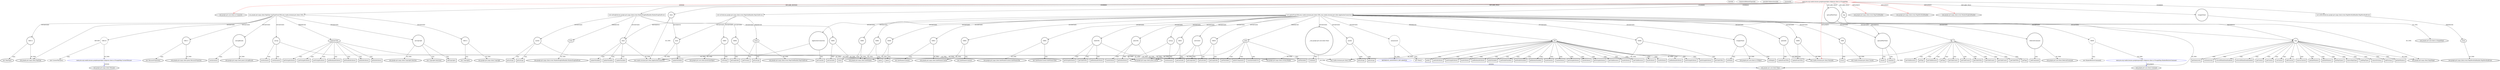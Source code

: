 digraph {
baseInfo[graphId=4438,category="extension_graph",isAnonymous=false,possibleRelation=true]
frameworkRelatedTypesInfo[0="com.google.gwt.user.client.ui.Composite",1="com.vaadin.terminal.gwt.client.Paintable",2="com.google.gwt.maps.client.event.MapClickHandler",3="com.google.gwt.maps.client.event.MapMoveEndHandler",4="com.google.gwt.maps.client.event.MarkerDragEndHandler"]
possibleCollaborationsInfo[0="4438~OVERRIDING_METHOD_DECLARATION-INSTANTIATION-~com.google.gwt.user.client.ui.Composite com.vaadin.terminal.gwt.client.Paintable com.google.gwt.maps.client.event.MapClickHandler com.google.gwt.maps.client.event.MapMoveEndHandler com.google.gwt.maps.client.event.MarkerDragEndHandler ~com.google.gwt.user.client.Timer ~false~true",1="4438~OVERRIDING_METHOD_DECLARATION-INSTANTIATION-~com.google.gwt.user.client.ui.Composite com.vaadin.terminal.gwt.client.Paintable com.google.gwt.maps.client.event.MapClickHandler com.google.gwt.maps.client.event.MapMoveEndHandler com.google.gwt.maps.client.event.MarkerDragEndHandler ~com.google.gwt.user.client.Command ~false~false",2="4438~CLIENT_METHOD_DECLARATION-INSTANTIATION-~com.google.gwt.user.client.ui.Composite com.vaadin.terminal.gwt.client.Paintable com.google.gwt.maps.client.event.MapClickHandler com.google.gwt.maps.client.event.MapMoveEndHandler com.google.gwt.maps.client.event.MarkerDragEndHandler ~com.google.gwt.maps.client.TileLayer ~false~false"]
locationInfo[projectName="rwl-GoogleMapWidget",filePath="/rwl-GoogleMapWidget/GoogleMapWidget-master/src/main/java/org/vaadin/hezamu/googlemapwidget/widgetset/client/ui/VGoogleMap.java",contextSignature="VGoogleMap",graphId="4438"]
0[label="main.java.org.vaadin.hezamu.googlemapwidget.widgetset.client.ui.VGoogleMap",vertexType="ROOT_CLIENT_CLASS_DECLARATION",isFrameworkType=false,color=red]
1[label="com.google.gwt.user.client.ui.Composite",vertexType="FRAMEWORK_CLASS_TYPE",isFrameworkType=true,peripheries=2]
2[label="com.vaadin.terminal.gwt.client.Paintable",vertexType="FRAMEWORK_INTERFACE_TYPE",isFrameworkType=true,peripheries=2]
3[label="com.google.gwt.maps.client.event.MapClickHandler",vertexType="FRAMEWORK_INTERFACE_TYPE",isFrameworkType=true,peripheries=2]
4[label="com.google.gwt.maps.client.event.MapMoveEndHandler",vertexType="FRAMEWORK_INTERFACE_TYPE",isFrameworkType=true,peripheries=2]
5[label="com.google.gwt.maps.client.event.MarkerDragEndHandler",vertexType="FRAMEWORK_INTERFACE_TYPE",isFrameworkType=true,peripheries=2]
6[label="apiLoadWaitTimer",vertexType="FIELD_DECLARATION",isFrameworkType=true,peripheries=2,shape=circle]
7[label="com.google.gwt.user.client.Timer",vertexType="FRAMEWORK_CLASS_TYPE",isFrameworkType=true,peripheries=2]
8[label="client",vertexType="FIELD_DECLARATION",isFrameworkType=true,peripheries=2,shape=circle]
9[label="com.vaadin.terminal.gwt.client.ApplicationConnection",vertexType="FRAMEWORK_CLASS_TYPE",isFrameworkType=true,peripheries=2]
10[label="map",vertexType="FIELD_DECLARATION",isFrameworkType=true,peripheries=2,shape=circle]
11[label="com.google.gwt.maps.client.MapWidget",vertexType="FRAMEWORK_CLASS_TYPE",isFrameworkType=true,peripheries=2]
12[label="wrapperPanel",vertexType="FIELD_DECLARATION",isFrameworkType=true,peripheries=2,shape=circle]
13[label="com.google.gwt.user.client.ui.SimplePanel",vertexType="FRAMEWORK_CLASS_TYPE",isFrameworkType=true,peripheries=2]
14[label="void updateFromUIDL(com.vaadin.terminal.gwt.client.UIDL,com.vaadin.terminal.gwt.client.ApplicationConnection)",vertexType="OVERRIDING_METHOD_DECLARATION",isFrameworkType=false,shape=box]
15[label="uidl",vertexType="PARAMETER_DECLARATION",isFrameworkType=true,peripheries=2]
16[label="com.vaadin.terminal.gwt.client.UIDL",vertexType="FRAMEWORK_CLASS_TYPE",isFrameworkType=true,peripheries=2]
17[label="client",vertexType="PARAMETER_DECLARATION",isFrameworkType=true,peripheries=2]
20[label="getStringAttribute()",vertexType="INSIDE_CALL",isFrameworkType=true,peripheries=2,shape=box]
22[label="getStringAttribute()",vertexType="INSIDE_CALL",isFrameworkType=true,peripheries=2,shape=box]
24[label="getIntAttribute()",vertexType="INSIDE_CALL",isFrameworkType=true,peripheries=2,shape=box]
25[label="wrapperPanel",vertexType="VARIABLE_EXPRESION",isFrameworkType=true,peripheries=2,shape=circle]
27[label="com.google.gwt.user.client.ui.UIObject",vertexType="FRAMEWORK_CLASS_TYPE",isFrameworkType=true,peripheries=2]
26[label="setHeight()",vertexType="INSIDE_CALL",isFrameworkType=true,peripheries=2,shape=box]
29[label="setWidth()",vertexType="INSIDE_CALL",isFrameworkType=true,peripheries=2,shape=box]
31[label="getStringAttribute()",vertexType="INSIDE_CALL",isFrameworkType=true,peripheries=2,shape=box]
33[label="anonymous6",vertexType="VARIABLE_EXPRESION",isFrameworkType=false,shape=circle]
34[label="REFERENCE_ANONYMOUS_DECLARATION",vertexType="REFERENCE_ANONYMOUS_DECLARATION",isFrameworkType=false,color=blue]
32[label="new Timer()",vertexType="CONSTRUCTOR_CALL",isFrameworkType=false]
36[label="_:com.google.gwt.user.client.Timer",vertexType="VARIABLE_EXPRESION",isFrameworkType=true,peripheries=2,shape=circle]
37[label="schedule()",vertexType="INSIDE_CALL",isFrameworkType=true,peripheries=2,shape=box]
39[label="apiLoadWaitTimer",vertexType="VARIABLE_EXPRESION",isFrameworkType=true,peripheries=2,shape=circle]
40[label="schedule()",vertexType="INSIDE_CALL",isFrameworkType=true,peripheries=2,shape=box]
42[label="VAR9",vertexType="VARIABLE_EXPRESION",isFrameworkType=true,peripheries=2,shape=circle]
44[label="com.vaadin.terminal.gwt.client.Console",vertexType="FRAMEWORK_INTERFACE_TYPE",isFrameworkType=true,peripheries=2]
43[label="error()",vertexType="INSIDE_CALL",isFrameworkType=true,peripheries=2,shape=box]
45[label="ApplicationConnection",vertexType="VARIABLE_EXPRESION",isFrameworkType=true,peripheries=2,shape=circle]
46[label="getConsole()",vertexType="INSIDE_CALL",isFrameworkType=true,peripheries=2,shape=box]
49[label="cancel()",vertexType="INSIDE_CALL",isFrameworkType=true,peripheries=2,shape=box]
51[label="updateComponent()",vertexType="INSIDE_CALL",isFrameworkType=true,peripheries=2,shape=box]
53[label="getId()",vertexType="INSIDE_CALL",isFrameworkType=true,peripheries=2,shape=box]
55[label="hasAttribute()",vertexType="INSIDE_CALL",isFrameworkType=true,peripheries=2,shape=box]
57[label="getBooleanAttribute()",vertexType="INSIDE_CALL",isFrameworkType=true,peripheries=2,shape=box]
59[label="getIntVariable()",vertexType="INSIDE_CALL",isFrameworkType=true,peripheries=2,shape=box]
60[label="map",vertexType="VARIABLE_EXPRESION",isFrameworkType=true,peripheries=2,shape=circle]
61[label="getZoomLevel()",vertexType="INSIDE_CALL",isFrameworkType=true,peripheries=2,shape=box]
64[label="setZoomLevel()",vertexType="INSIDE_CALL",isFrameworkType=true,peripheries=2,shape=box]
65[label="LatLng",vertexType="VARIABLE_EXPRESION",isFrameworkType=true,peripheries=2,shape=circle]
67[label="com.google.gwt.maps.client.geom.LatLng",vertexType="FRAMEWORK_CLASS_TYPE",isFrameworkType=true,peripheries=2]
66[label="newInstance()",vertexType="INSIDE_CALL",isFrameworkType=true,peripheries=2,shape=box]
69[label="getDoubleVariable()",vertexType="INSIDE_CALL",isFrameworkType=true,peripheries=2,shape=box]
71[label="getDoubleVariable()",vertexType="INSIDE_CALL",isFrameworkType=true,peripheries=2,shape=box]
73[label="getBooleanVariable()",vertexType="INSIDE_CALL",isFrameworkType=true,peripheries=2,shape=box]
75[label="isScrollWheelZoomEnabled()",vertexType="INSIDE_CALL",isFrameworkType=true,peripheries=2,shape=box]
77[label="setScrollWheelZoomEnabled()",vertexType="INSIDE_CALL",isFrameworkType=true,peripheries=2,shape=box]
78[label="VAR25",vertexType="VARIABLE_EXPRESION",isFrameworkType=true,peripheries=2,shape=circle]
79[label="getLatitude()",vertexType="INSIDE_CALL",isFrameworkType=true,peripheries=2,shape=box]
82[label="getCenter()",vertexType="INSIDE_CALL",isFrameworkType=true,peripheries=2,shape=box]
83[label="newCenter",vertexType="VARIABLE_EXPRESION",isFrameworkType=true,peripheries=2,shape=circle]
84[label="getLatitude()",vertexType="INSIDE_CALL",isFrameworkType=true,peripheries=2,shape=box]
86[label="VAR28",vertexType="VARIABLE_EXPRESION",isFrameworkType=true,peripheries=2,shape=circle]
87[label="getLongitude()",vertexType="INSIDE_CALL",isFrameworkType=true,peripheries=2,shape=box]
90[label="getCenter()",vertexType="INSIDE_CALL",isFrameworkType=true,peripheries=2,shape=box]
92[label="getLongitude()",vertexType="INSIDE_CALL",isFrameworkType=true,peripheries=2,shape=box]
94[label="setCenter()",vertexType="INSIDE_CALL",isFrameworkType=true,peripheries=2,shape=box]
96[label="hasAttribute()",vertexType="INSIDE_CALL",isFrameworkType=true,peripheries=2,shape=box]
98[label="addControl()",vertexType="INSIDE_CALL",isFrameworkType=true,peripheries=2,shape=box]
100[label="removeControl()",vertexType="INSIDE_CALL",isFrameworkType=true,peripheries=2,shape=box]
102[label="hasAttribute()",vertexType="INSIDE_CALL",isFrameworkType=true,peripheries=2,shape=box]
104[label="translateVaadinUri()",vertexType="INSIDE_CALL",isFrameworkType=true,peripheries=2,shape=box]
106[label="getStringAttribute()",vertexType="INSIDE_CALL",isFrameworkType=true,peripheries=2,shape=box]
107[label="DeferredCommand",vertexType="VARIABLE_EXPRESION",isFrameworkType=true,peripheries=2,shape=circle]
109[label="com.google.gwt.user.client.DeferredCommand",vertexType="FRAMEWORK_CLASS_TYPE",isFrameworkType=true,peripheries=2]
108[label="addCommand()",vertexType="INSIDE_CALL",isFrameworkType=true,peripheries=2,shape=box]
111[label="VAR39",vertexType="VARIABLE_EXPRESION",isFrameworkType=false,shape=circle]
112[label="main.java.org.vaadin.hezamu.googlemapwidget.widgetset.client.ui.VGoogleMap.MarkerRetrieveCommand",vertexType="REFERENCE_CLIENT_CLASS_DECLARATION",isFrameworkType=false,color=blue]
113[label="com.google.gwt.user.client.Command",vertexType="FRAMEWORK_INTERFACE_TYPE",isFrameworkType=true,peripheries=2]
110[label="new MarkerRetrieveCommand()",vertexType="CONSTRUCTOR_CALL",isFrameworkType=false]
115[label="hasAttribute()",vertexType="INSIDE_CALL",isFrameworkType=true,peripheries=2,shape=box]
117[label="getStringAttribute()",vertexType="INSIDE_CALL",isFrameworkType=true,peripheries=2,shape=box]
119[label="getChildIterator()",vertexType="INSIDE_CALL",isFrameworkType=true,peripheries=2,shape=box]
120[label="u",vertexType="VARIABLE_EXPRESION",isFrameworkType=true,peripheries=2,shape=circle]
121[label="getTag()",vertexType="INSIDE_CALL",isFrameworkType=true,peripheries=2,shape=box]
124[label="getChildCount()",vertexType="INSIDE_CALL",isFrameworkType=true,peripheries=2,shape=box]
126[label="getChildCount()",vertexType="INSIDE_CALL",isFrameworkType=true,peripheries=2,shape=box]
127[label="VAR46",vertexType="VARIABLE_EXPRESION",isFrameworkType=true,peripheries=2,shape=circle]
128[label="getChildUIDL()",vertexType="INSIDE_CALL",isFrameworkType=true,peripheries=2,shape=box]
131[label="getChildUIDL()",vertexType="INSIDE_CALL",isFrameworkType=true,peripheries=2,shape=box]
133[label="getPaintable()",vertexType="INSIDE_CALL",isFrameworkType=true,peripheries=2,shape=box]
134[label="VAR49",vertexType="VARIABLE_EXPRESION",isFrameworkType=true,peripheries=2,shape=circle]
136[label="com.google.gwt.maps.client.InfoWindow",vertexType="FRAMEWORK_CLASS_TYPE",isFrameworkType=true,peripheries=2]
135[label="open()",vertexType="INSIDE_CALL",isFrameworkType=true,peripheries=2,shape=box]
138[label="getInfoWindow()",vertexType="INSIDE_CALL",isFrameworkType=true,peripheries=2,shape=box]
139[label="marker",vertexType="VARIABLE_EXPRESION",isFrameworkType=true,peripheries=2,shape=circle]
141[label="com.google.gwt.maps.client.overlay.Marker",vertexType="FRAMEWORK_CLASS_TYPE",isFrameworkType=true,peripheries=2]
140[label="getLatLng()",vertexType="INSIDE_CALL",isFrameworkType=true,peripheries=2,shape=box]
143[label="VAR52",vertexType="VARIABLE_EXPRESION",isFrameworkType=true,peripheries=2,shape=circle]
144[label="com.google.gwt.maps.client.InfoWindowContent",vertexType="FRAMEWORK_CLASS_TYPE",isFrameworkType=true,peripheries=2]
142[label="new InfoWindowContent()",vertexType="CONSTRUCTOR_CALL",isFrameworkType=true,peripheries=2]
145[label="paintable",vertexType="VARIABLE_EXPRESION",isFrameworkType=true,peripheries=2,shape=circle]
146[label="updateFromUIDL()",vertexType="INSIDE_CALL",isFrameworkType=true,peripheries=2,shape=box]
149[label="getChildCount()",vertexType="INSIDE_CALL",isFrameworkType=true,peripheries=2,shape=box]
151[label="getChildCount()",vertexType="INSIDE_CALL",isFrameworkType=true,peripheries=2,shape=box]
153[label="getChildUIDL()",vertexType="INSIDE_CALL",isFrameworkType=true,peripheries=2,shape=box]
154[label="childUIDL",vertexType="VARIABLE_EXPRESION",isFrameworkType=true,peripheries=2,shape=circle]
155[label="getBooleanAttribute()",vertexType="INSIDE_CALL",isFrameworkType=true,peripheries=2,shape=box]
158[label="getStringAttribute()",vertexType="INSIDE_CALL",isFrameworkType=true,peripheries=2,shape=box]
160[label="getChildUIDL()",vertexType="INSIDE_CALL",isFrameworkType=true,peripheries=2,shape=box]
162[label="getPaintable()",vertexType="INSIDE_CALL",isFrameworkType=true,peripheries=2,shape=box]
164[label="VAR61",vertexType="VARIABLE_EXPRESION",isFrameworkType=true,peripheries=2,shape=circle]
165[label="com.google.gwt.maps.client.InfoWindowContent.InfoWindowTab",vertexType="FRAMEWORK_CLASS_TYPE",isFrameworkType=true,peripheries=2]
163[label="new InfoWindowContent.InfoWindowTab()",vertexType="CONSTRUCTOR_CALL",isFrameworkType=true,peripheries=2]
166[label="VAR62",vertexType="VARIABLE_EXPRESION",isFrameworkType=true,peripheries=2,shape=circle]
167[label="open()",vertexType="INSIDE_CALL",isFrameworkType=true,peripheries=2,shape=box]
170[label="getInfoWindow()",vertexType="INSIDE_CALL",isFrameworkType=true,peripheries=2,shape=box]
172[label="getLatLng()",vertexType="INSIDE_CALL",isFrameworkType=true,peripheries=2,shape=box]
174[label="VAR65",vertexType="VARIABLE_EXPRESION",isFrameworkType=true,peripheries=2,shape=circle]
173[label="new InfoWindowContent()",vertexType="CONSTRUCTOR_CALL",isFrameworkType=true,peripheries=2]
176[label="VAR66",vertexType="VARIABLE_EXPRESION",isFrameworkType=true,peripheries=2,shape=circle]
177[label="updateFromUIDL()",vertexType="INSIDE_CALL",isFrameworkType=true,peripheries=2,shape=box]
180[label="hasAttribute()",vertexType="INSIDE_CALL",isFrameworkType=true,peripheries=2,shape=box]
182[label="getMapTypes()",vertexType="INSIDE_CALL",isFrameworkType=true,peripheries=2,shape=box]
184[label="removeMapType()",vertexType="INSIDE_CALL",isFrameworkType=true,peripheries=2,shape=box]
186[label="getChildIterator()",vertexType="INSIDE_CALL",isFrameworkType=true,peripheries=2,shape=box]
188[label="getTag()",vertexType="INSIDE_CALL",isFrameworkType=true,peripheries=2,shape=box]
190[label="getChildIterator()",vertexType="INSIDE_CALL",isFrameworkType=true,peripheries=2,shape=box]
191[label="polyUIDL",vertexType="VARIABLE_EXPRESION",isFrameworkType=true,peripheries=2,shape=circle]
192[label="hasAttribute()",vertexType="INSIDE_CALL",isFrameworkType=true,peripheries=2,shape=box]
195[label="getIntAttribute()",vertexType="INSIDE_CALL",isFrameworkType=true,peripheries=2,shape=box]
197[label="getTag()",vertexType="INSIDE_CALL",isFrameworkType=true,peripheries=2,shape=box]
199[label="getChildIterator()",vertexType="INSIDE_CALL",isFrameworkType=true,peripheries=2,shape=box]
201[label="addMapType()",vertexType="INSIDE_CALL",isFrameworkType=true,peripheries=2,shape=box]
203[label="removeOverlay()",vertexType="INSIDE_CALL",isFrameworkType=true,peripheries=2,shape=box]
205[label="addOverlay()",vertexType="INSIDE_CALL",isFrameworkType=true,peripheries=2,shape=box]
207[label="hasAttribute()",vertexType="INSIDE_CALL",isFrameworkType=true,peripheries=2,shape=box]
208[label="VAR81",vertexType="VARIABLE_EXPRESION",isFrameworkType=true,peripheries=2,shape=circle]
209[label="close()",vertexType="INSIDE_CALL",isFrameworkType=true,peripheries=2,shape=box]
212[label="getInfoWindow()",vertexType="INSIDE_CALL",isFrameworkType=true,peripheries=2,shape=box]
214[label="hasAttribute()",vertexType="INSIDE_CALL",isFrameworkType=true,peripheries=2,shape=box]
216[label="getBooleanAttribute()",vertexType="INSIDE_CALL",isFrameworkType=true,peripheries=2,shape=box]
217[label="void onClick(com.google.gwt.maps.client.event.MapClickHandler.MapClickEvent)",vertexType="OVERRIDING_METHOD_DECLARATION",isFrameworkType=false,shape=box]
218[label="event",vertexType="PARAMETER_DECLARATION",isFrameworkType=true,peripheries=2]
219[label="com.google.gwt.maps.client.event.MapClickHandler.MapClickEvent",vertexType="FRAMEWORK_CLASS_TYPE",isFrameworkType=true,peripheries=2]
221[label="getOverlay()",vertexType="INSIDE_CALL",isFrameworkType=true,peripheries=2,shape=box]
222[label="client",vertexType="VARIABLE_EXPRESION",isFrameworkType=true,peripheries=2,shape=circle]
223[label="updateVariable()",vertexType="INSIDE_CALL",isFrameworkType=true,peripheries=2,shape=box]
225[label="VAR87",vertexType="VARIABLE_EXPRESION",isFrameworkType=true,peripheries=2,shape=circle]
227[label="com.google.gwt.core.client.JavaScriptObject",vertexType="FRAMEWORK_CLASS_TYPE",isFrameworkType=true,peripheries=2]
226[label="toString()",vertexType="INSIDE_CALL",isFrameworkType=true,peripheries=2,shape=box]
229[label="getLatLng()",vertexType="INSIDE_CALL",isFrameworkType=true,peripheries=2,shape=box]
230[label="void onMoveEnd(com.google.gwt.maps.client.event.MapMoveEndHandler.MapMoveEndEvent)",vertexType="OVERRIDING_METHOD_DECLARATION",isFrameworkType=false,shape=box]
231[label="event",vertexType="PARAMETER_DECLARATION",isFrameworkType=true,peripheries=2]
232[label="com.google.gwt.maps.client.event.MapMoveEndHandler.MapMoveEndEvent",vertexType="FRAMEWORK_CLASS_TYPE",isFrameworkType=true,peripheries=2]
233[label="void onDragEnd(com.google.gwt.maps.client.event.MarkerDragEndHandler.MarkerDragEndEvent)",vertexType="OVERRIDING_METHOD_DECLARATION",isFrameworkType=false,shape=box]
234[label="event",vertexType="PARAMETER_DECLARATION",isFrameworkType=true,peripheries=2]
235[label="com.google.gwt.maps.client.event.MarkerDragEndHandler.MarkerDragEndEvent",vertexType="FRAMEWORK_CLASS_TYPE",isFrameworkType=true,peripheries=2]
236[label="client",vertexType="VARIABLE_EXPRESION",isFrameworkType=true,peripheries=2,shape=circle]
237[label="updateVariable()",vertexType="INSIDE_CALL",isFrameworkType=true,peripheries=2,shape=box]
240[label="updateVariable()",vertexType="INSIDE_CALL",isFrameworkType=true,peripheries=2,shape=box]
241[label="VAR91",vertexType="VARIABLE_EXPRESION",isFrameworkType=true,peripheries=2,shape=circle]
242[label="getLatitude()",vertexType="INSIDE_CALL",isFrameworkType=true,peripheries=2,shape=box]
244[label="marker",vertexType="VARIABLE_EXPRESION",isFrameworkType=true,peripheries=2,shape=circle]
245[label="getLatLng()",vertexType="INSIDE_CALL",isFrameworkType=true,peripheries=2,shape=box]
248[label="updateVariable()",vertexType="INSIDE_CALL",isFrameworkType=true,peripheries=2,shape=box]
249[label="VAR94",vertexType="VARIABLE_EXPRESION",isFrameworkType=true,peripheries=2,shape=circle]
250[label="getLongitude()",vertexType="INSIDE_CALL",isFrameworkType=true,peripheries=2,shape=box]
253[label="getLatLng()",vertexType="INSIDE_CALL",isFrameworkType=true,peripheries=2,shape=box]
274[label="com.google.gwt.maps.client.MapType mapTypeFromUIDL(com.vaadin.terminal.gwt.client.UIDL)",vertexType="CLIENT_METHOD_DECLARATION",isFrameworkType=false,shape=box]
275[label="com.google.gwt.maps.client.MapType",vertexType="FRAMEWORK_CLASS_TYPE",isFrameworkType=true,peripheries=2]
276[label="maptypeUIDL",vertexType="PARAMETER_DECLARATION",isFrameworkType=true,peripheries=2]
279[label="getIntAttribute()",vertexType="INSIDE_CALL",isFrameworkType=true,peripheries=2,shape=box]
281[label="getIntAttribute()",vertexType="INSIDE_CALL",isFrameworkType=true,peripheries=2,shape=box]
283[label="getStringAttribute()",vertexType="INSIDE_CALL",isFrameworkType=true,peripheries=2,shape=box]
285[label="getStringAttribute()",vertexType="INSIDE_CALL",isFrameworkType=true,peripheries=2,shape=box]
287[label="getStringAttribute()",vertexType="INSIDE_CALL",isFrameworkType=true,peripheries=2,shape=box]
289[label="getBooleanAttribute()",vertexType="INSIDE_CALL",isFrameworkType=true,peripheries=2,shape=box]
291[label="getDoubleAttribute()",vertexType="INSIDE_CALL",isFrameworkType=true,peripheries=2,shape=box]
293[label="myCopyright",vertexType="VARIABLE_EXPRESION",isFrameworkType=true,peripheries=2,shape=circle]
294[label="com.google.gwt.maps.client.CopyrightCollection",vertexType="FRAMEWORK_CLASS_TYPE",isFrameworkType=true,peripheries=2]
292[label="new CopyrightCollection()",vertexType="CONSTRUCTOR_CALL",isFrameworkType=true,peripheries=2]
296[label="addCopyright()",vertexType="INSIDE_CALL",isFrameworkType=true,peripheries=2,shape=box]
298[label="VAR111",vertexType="VARIABLE_EXPRESION",isFrameworkType=true,peripheries=2,shape=circle]
299[label="com.google.gwt.maps.client.Copyright",vertexType="FRAMEWORK_CLASS_TYPE",isFrameworkType=true,peripheries=2]
297[label="new Copyright()",vertexType="CONSTRUCTOR_CALL",isFrameworkType=true,peripheries=2]
300[label="LatLngBounds",vertexType="VARIABLE_EXPRESION",isFrameworkType=true,peripheries=2,shape=circle]
302[label="com.google.gwt.maps.client.geom.LatLngBounds",vertexType="FRAMEWORK_CLASS_TYPE",isFrameworkType=true,peripheries=2]
301[label="newInstance()",vertexType="INSIDE_CALL",isFrameworkType=true,peripheries=2,shape=box]
303[label="LatLng",vertexType="VARIABLE_EXPRESION",isFrameworkType=true,peripheries=2,shape=circle]
304[label="newInstance()",vertexType="INSIDE_CALL",isFrameworkType=true,peripheries=2,shape=box]
307[label="newInstance()",vertexType="INSIDE_CALL",isFrameworkType=true,peripheries=2,shape=box]
309[label="VAR115",vertexType="VARIABLE_EXPRESION",isFrameworkType=true,peripheries=2,shape=circle]
308[label="new MapType()",vertexType="CONSTRUCTOR_CALL",isFrameworkType=true,peripheries=2]
312[label="VAR116",vertexType="VARIABLE_EXPRESION",isFrameworkType=false,shape=circle]
313[label="main.java.org.vaadin.hezamu.googlemapwidget.widgetset.client.ui.VGoogleMap.CustomTileLayer",vertexType="REFERENCE_CLIENT_CLASS_DECLARATION",isFrameworkType=false,color=blue]
314[label="com.google.gwt.maps.client.TileLayer",vertexType="FRAMEWORK_CLASS_TYPE",isFrameworkType=true,peripheries=2]
311[label="new CustomTileLayer()",vertexType="CONSTRUCTOR_CALL",isFrameworkType=false]
316[label="VAR117",vertexType="VARIABLE_EXPRESION",isFrameworkType=true,peripheries=2,shape=circle]
317[label="com.google.gwt.maps.client.geom.MercatorProjection",vertexType="FRAMEWORK_CLASS_TYPE",isFrameworkType=true,peripheries=2]
315[label="new MercatorProjection()",vertexType="CONSTRUCTOR_CALL",isFrameworkType=true,peripheries=2]
0->1[label="EXTEND",color=red]
0->2[label="IMPLEMENT",color=red]
0->3[label="IMPLEMENT",color=red]
0->4[label="IMPLEMENT",color=red]
0->5[label="IMPLEMENT",color=red]
0->6[label="DECLARE_FIELD"]
6->7[label="OF_TYPE"]
0->8[label="DECLARE_FIELD"]
8->9[label="OF_TYPE"]
0->10[label="DECLARE_FIELD"]
10->11[label="OF_TYPE"]
0->12[label="DECLARE_FIELD"]
12->13[label="OF_TYPE"]
0->14[label="OVERRIDE"]
15->16[label="OF_TYPE"]
14->15[label="PARAMETER"]
17->9[label="OF_TYPE"]
14->17[label="PARAMETER"]
15->20[label="CALL"]
15->22[label="CALL"]
15->24[label="CALL"]
14->25[label="INSTANTIATE"]
25->27[label="OF_TYPE"]
25->26[label="CALL"]
25->29[label="CALL"]
15->31[label="CALL"]
14->33[label="INSTANTIATE"]
34->7[label="EXTEND",color=blue]
33->34[label="OF_TYPE"]
33->32[label="CALL"]
14->36[label="INSTANTIATE"]
36->7[label="OF_TYPE"]
36->37[label="CALL"]
14->39[label="INSTANTIATE"]
6->39[label="REFERENCE"]
39->7[label="OF_TYPE"]
39->40[label="CALL"]
14->42[label="INSTANTIATE"]
42->44[label="OF_TYPE"]
42->43[label="CALL"]
14->45[label="INSTANTIATE"]
45->9[label="OF_TYPE"]
45->46[label="CALL"]
39->49[label="CALL"]
17->51[label="CALL"]
15->53[label="CALL"]
15->55[label="CALL"]
15->57[label="CALL"]
15->59[label="CALL"]
14->60[label="INSTANTIATE"]
10->60[label="REFERENCE"]
60->11[label="OF_TYPE"]
60->61[label="CALL"]
60->64[label="CALL"]
14->65[label="INSTANTIATE"]
65->67[label="OF_TYPE"]
65->66[label="CALL"]
15->69[label="CALL"]
15->71[label="CALL"]
15->73[label="CALL"]
60->75[label="CALL"]
60->77[label="CALL"]
14->78[label="INSTANTIATE"]
78->67[label="OF_TYPE"]
78->79[label="CALL"]
60->82[label="CALL"]
14->83[label="INSTANTIATE"]
83->67[label="OF_TYPE"]
83->84[label="CALL"]
14->86[label="INSTANTIATE"]
86->67[label="OF_TYPE"]
86->87[label="CALL"]
60->90[label="CALL"]
83->92[label="CALL"]
60->94[label="CALL"]
15->96[label="CALL"]
60->98[label="CALL"]
60->100[label="CALL"]
15->102[label="CALL"]
17->104[label="CALL"]
15->106[label="CALL"]
14->107[label="INSTANTIATE"]
107->109[label="OF_TYPE"]
107->108[label="CALL"]
14->111[label="INSTANTIATE"]
112->113[label="IMPLEMENT",color=blue]
111->112[label="OF_TYPE"]
111->110[label="CALL"]
15->115[label="CALL"]
15->117[label="CALL"]
15->119[label="CALL"]
14->120[label="INSTANTIATE"]
120->16[label="OF_TYPE"]
120->121[label="CALL"]
120->124[label="CALL"]
120->126[label="CALL"]
14->127[label="INSTANTIATE"]
127->16[label="OF_TYPE"]
127->128[label="CALL"]
120->131[label="CALL"]
17->133[label="CALL"]
14->134[label="INSTANTIATE"]
134->136[label="OF_TYPE"]
134->135[label="CALL"]
60->138[label="CALL"]
14->139[label="INSTANTIATE"]
139->141[label="OF_TYPE"]
139->140[label="CALL"]
14->143[label="INSTANTIATE"]
143->144[label="OF_TYPE"]
143->142[label="CALL"]
14->145[label="INSTANTIATE"]
145->2[label="OF_TYPE"]
145->146[label="CALL"]
120->149[label="CALL"]
120->151[label="CALL"]
120->153[label="CALL"]
14->154[label="INSTANTIATE"]
154->16[label="OF_TYPE"]
154->155[label="CALL"]
154->158[label="CALL"]
154->160[label="CALL"]
17->162[label="CALL"]
14->164[label="INSTANTIATE"]
164->165[label="OF_TYPE"]
164->163[label="CALL"]
14->166[label="INSTANTIATE"]
166->136[label="OF_TYPE"]
166->167[label="CALL"]
60->170[label="CALL"]
139->172[label="CALL"]
14->174[label="INSTANTIATE"]
174->144[label="OF_TYPE"]
174->173[label="CALL"]
14->176[label="INSTANTIATE"]
176->2[label="OF_TYPE"]
176->177[label="CALL"]
15->180[label="CALL"]
60->182[label="CALL"]
60->184[label="CALL"]
15->186[label="CALL"]
120->188[label="CALL"]
120->190[label="CALL"]
14->191[label="INSTANTIATE"]
191->16[label="OF_TYPE"]
191->192[label="CALL"]
191->195[label="CALL"]
120->197[label="CALL"]
120->199[label="CALL"]
60->201[label="CALL"]
60->203[label="CALL"]
60->205[label="CALL"]
15->207[label="CALL"]
14->208[label="INSTANTIATE"]
208->136[label="OF_TYPE"]
208->209[label="CALL"]
60->212[label="CALL"]
15->214[label="CALL"]
15->216[label="CALL"]
0->217[label="OVERRIDE"]
218->219[label="OF_TYPE"]
217->218[label="PARAMETER"]
218->221[label="CALL"]
217->222[label="INSTANTIATE"]
8->222[label="REFERENCE"]
222->9[label="OF_TYPE"]
222->223[label="CALL"]
217->225[label="INSTANTIATE"]
225->227[label="OF_TYPE"]
225->226[label="CALL"]
218->229[label="CALL"]
0->230[label="OVERRIDE"]
231->232[label="OF_TYPE"]
230->231[label="PARAMETER"]
0->233[label="OVERRIDE"]
234->235[label="OF_TYPE"]
233->234[label="PARAMETER"]
233->236[label="INSTANTIATE"]
8->236[label="REFERENCE"]
236->9[label="OF_TYPE"]
236->237[label="CALL"]
236->240[label="CALL"]
233->241[label="INSTANTIATE"]
241->67[label="OF_TYPE"]
241->242[label="CALL"]
233->244[label="INSTANTIATE"]
244->141[label="OF_TYPE"]
244->245[label="CALL"]
236->248[label="CALL"]
233->249[label="INSTANTIATE"]
249->67[label="OF_TYPE"]
249->250[label="CALL"]
244->253[label="CALL"]
0->274[label="DECLARE_METHOD"]
274->275[label="RETURN"]
276->16[label="OF_TYPE"]
274->276[label="PARAMETER"]
276->279[label="CALL"]
276->281[label="CALL"]
276->283[label="CALL"]
276->285[label="CALL"]
276->287[label="CALL"]
276->289[label="CALL"]
276->291[label="CALL"]
274->293[label="INSTANTIATE"]
293->294[label="OF_TYPE"]
293->292[label="CALL"]
293->296[label="CALL"]
274->298[label="INSTANTIATE"]
298->299[label="OF_TYPE"]
298->297[label="CALL"]
274->300[label="INSTANTIATE"]
300->302[label="OF_TYPE"]
300->301[label="CALL"]
274->303[label="INSTANTIATE"]
303->67[label="OF_TYPE"]
303->304[label="CALL"]
303->307[label="CALL"]
274->309[label="INSTANTIATE"]
309->275[label="OF_TYPE"]
309->308[label="CALL"]
274->312[label="INSTANTIATE"]
313->314[label="EXTEND",color=blue]
312->313[label="OF_TYPE"]
312->311[label="CALL"]
274->316[label="INSTANTIATE"]
316->317[label="OF_TYPE"]
316->315[label="CALL"]
}
